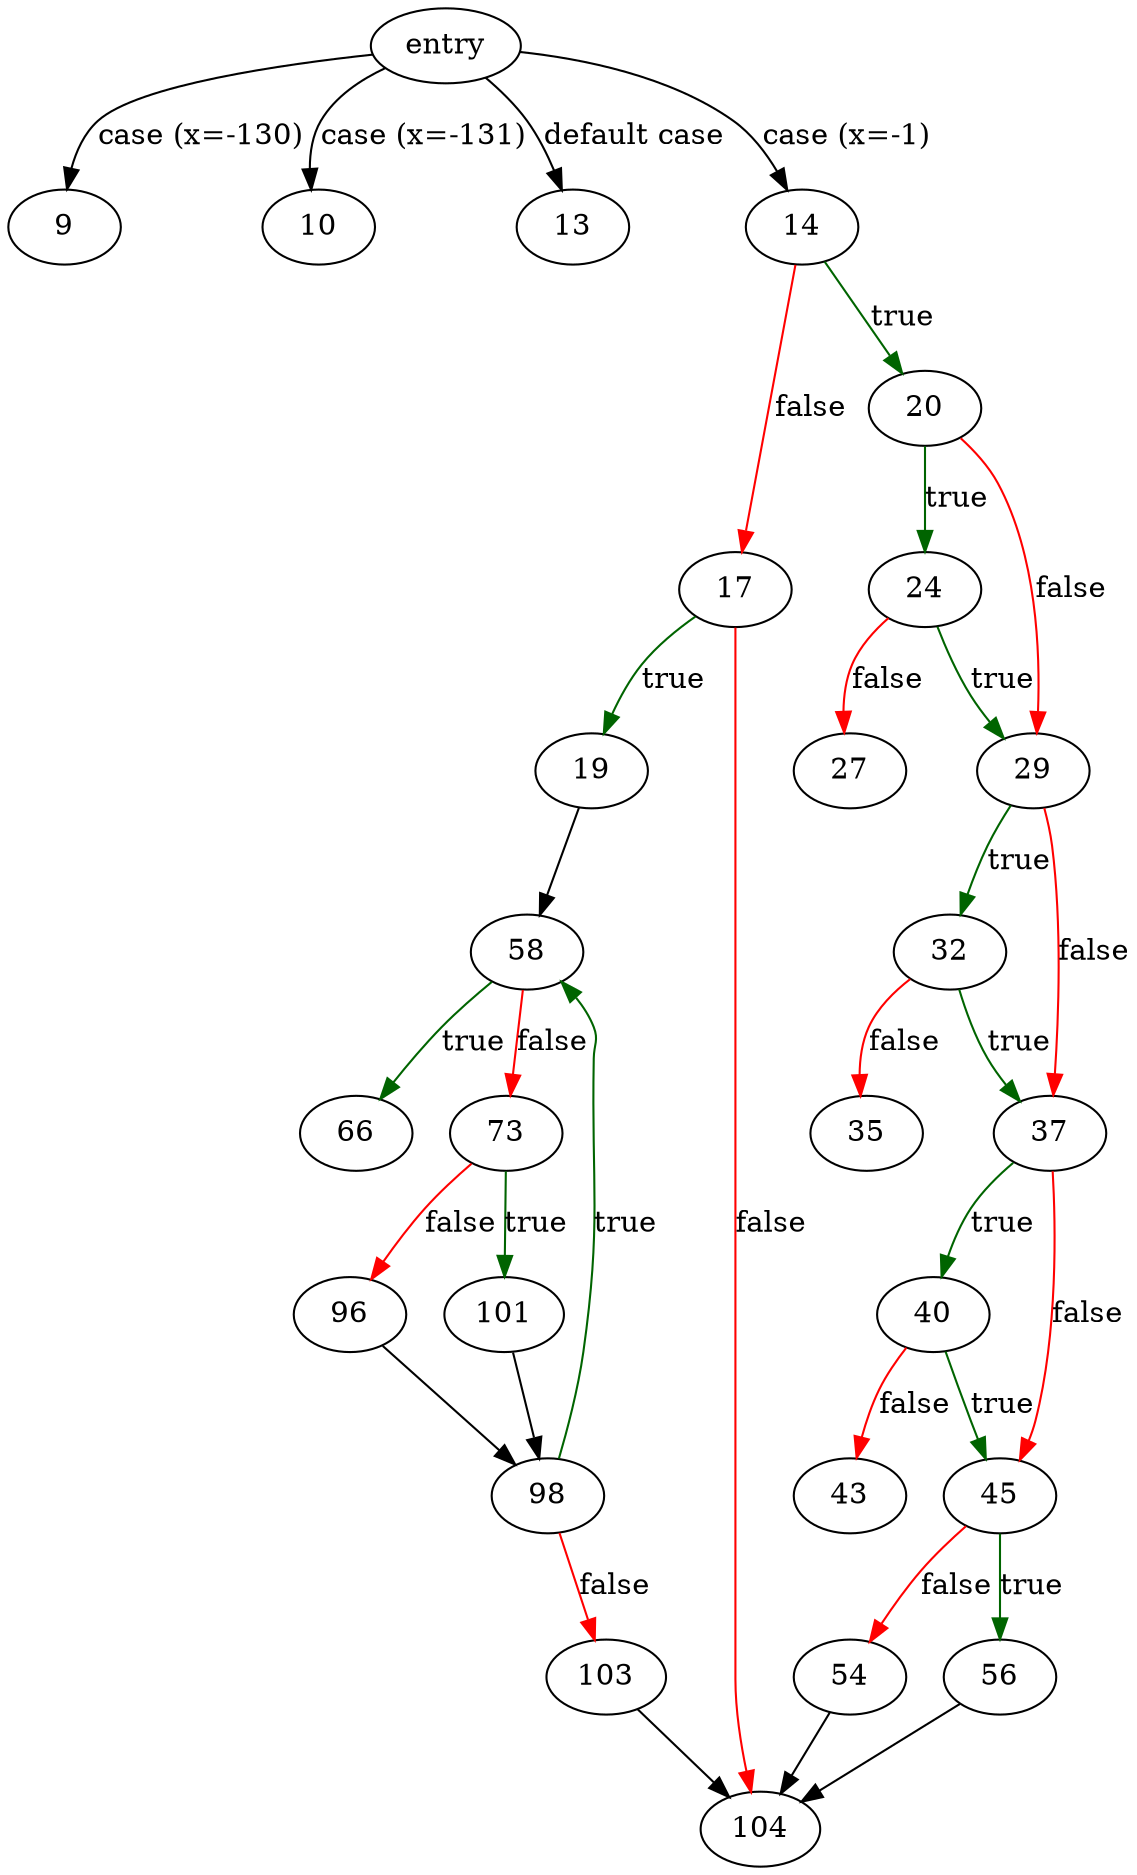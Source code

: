 digraph "main" {
	// Node definitions.
	2 [label=entry];
	9;
	10;
	13;
	14;
	17;
	19;
	20;
	24;
	27;
	29;
	32;
	35;
	37;
	40;
	43;
	45;
	54;
	56;
	58;
	66;
	73;
	96;
	98;
	101;
	103;
	104;

	// Edge definitions.
	2 -> 9 [label="case (x=-130)"];
	2 -> 10 [label="case (x=-131)"];
	2 -> 13 [label="default case"];
	2 -> 14 [label="case (x=-1)"];
	14 -> 17 [
		color=red
		label=false
	];
	14 -> 20 [
		color=darkgreen
		label=true
	];
	17 -> 19 [
		color=darkgreen
		label=true
	];
	17 -> 104 [
		color=red
		label=false
	];
	19 -> 58;
	20 -> 24 [
		color=darkgreen
		label=true
	];
	20 -> 29 [
		color=red
		label=false
	];
	24 -> 27 [
		color=red
		label=false
	];
	24 -> 29 [
		color=darkgreen
		label=true
	];
	29 -> 32 [
		color=darkgreen
		label=true
	];
	29 -> 37 [
		color=red
		label=false
	];
	32 -> 35 [
		color=red
		label=false
	];
	32 -> 37 [
		color=darkgreen
		label=true
	];
	37 -> 40 [
		color=darkgreen
		label=true
	];
	37 -> 45 [
		color=red
		label=false
	];
	40 -> 43 [
		color=red
		label=false
	];
	40 -> 45 [
		color=darkgreen
		label=true
	];
	45 -> 54 [
		color=red
		label=false
	];
	45 -> 56 [
		color=darkgreen
		label=true
	];
	54 -> 104;
	56 -> 104;
	58 -> 66 [
		color=darkgreen
		label=true
	];
	58 -> 73 [
		color=red
		label=false
	];
	73 -> 96 [
		color=red
		label=false
	];
	73 -> 101 [
		color=darkgreen
		label=true
	];
	96 -> 98;
	98 -> 58 [
		color=darkgreen
		label=true
	];
	98 -> 103 [
		color=red
		label=false
	];
	101 -> 98;
	103 -> 104;
}